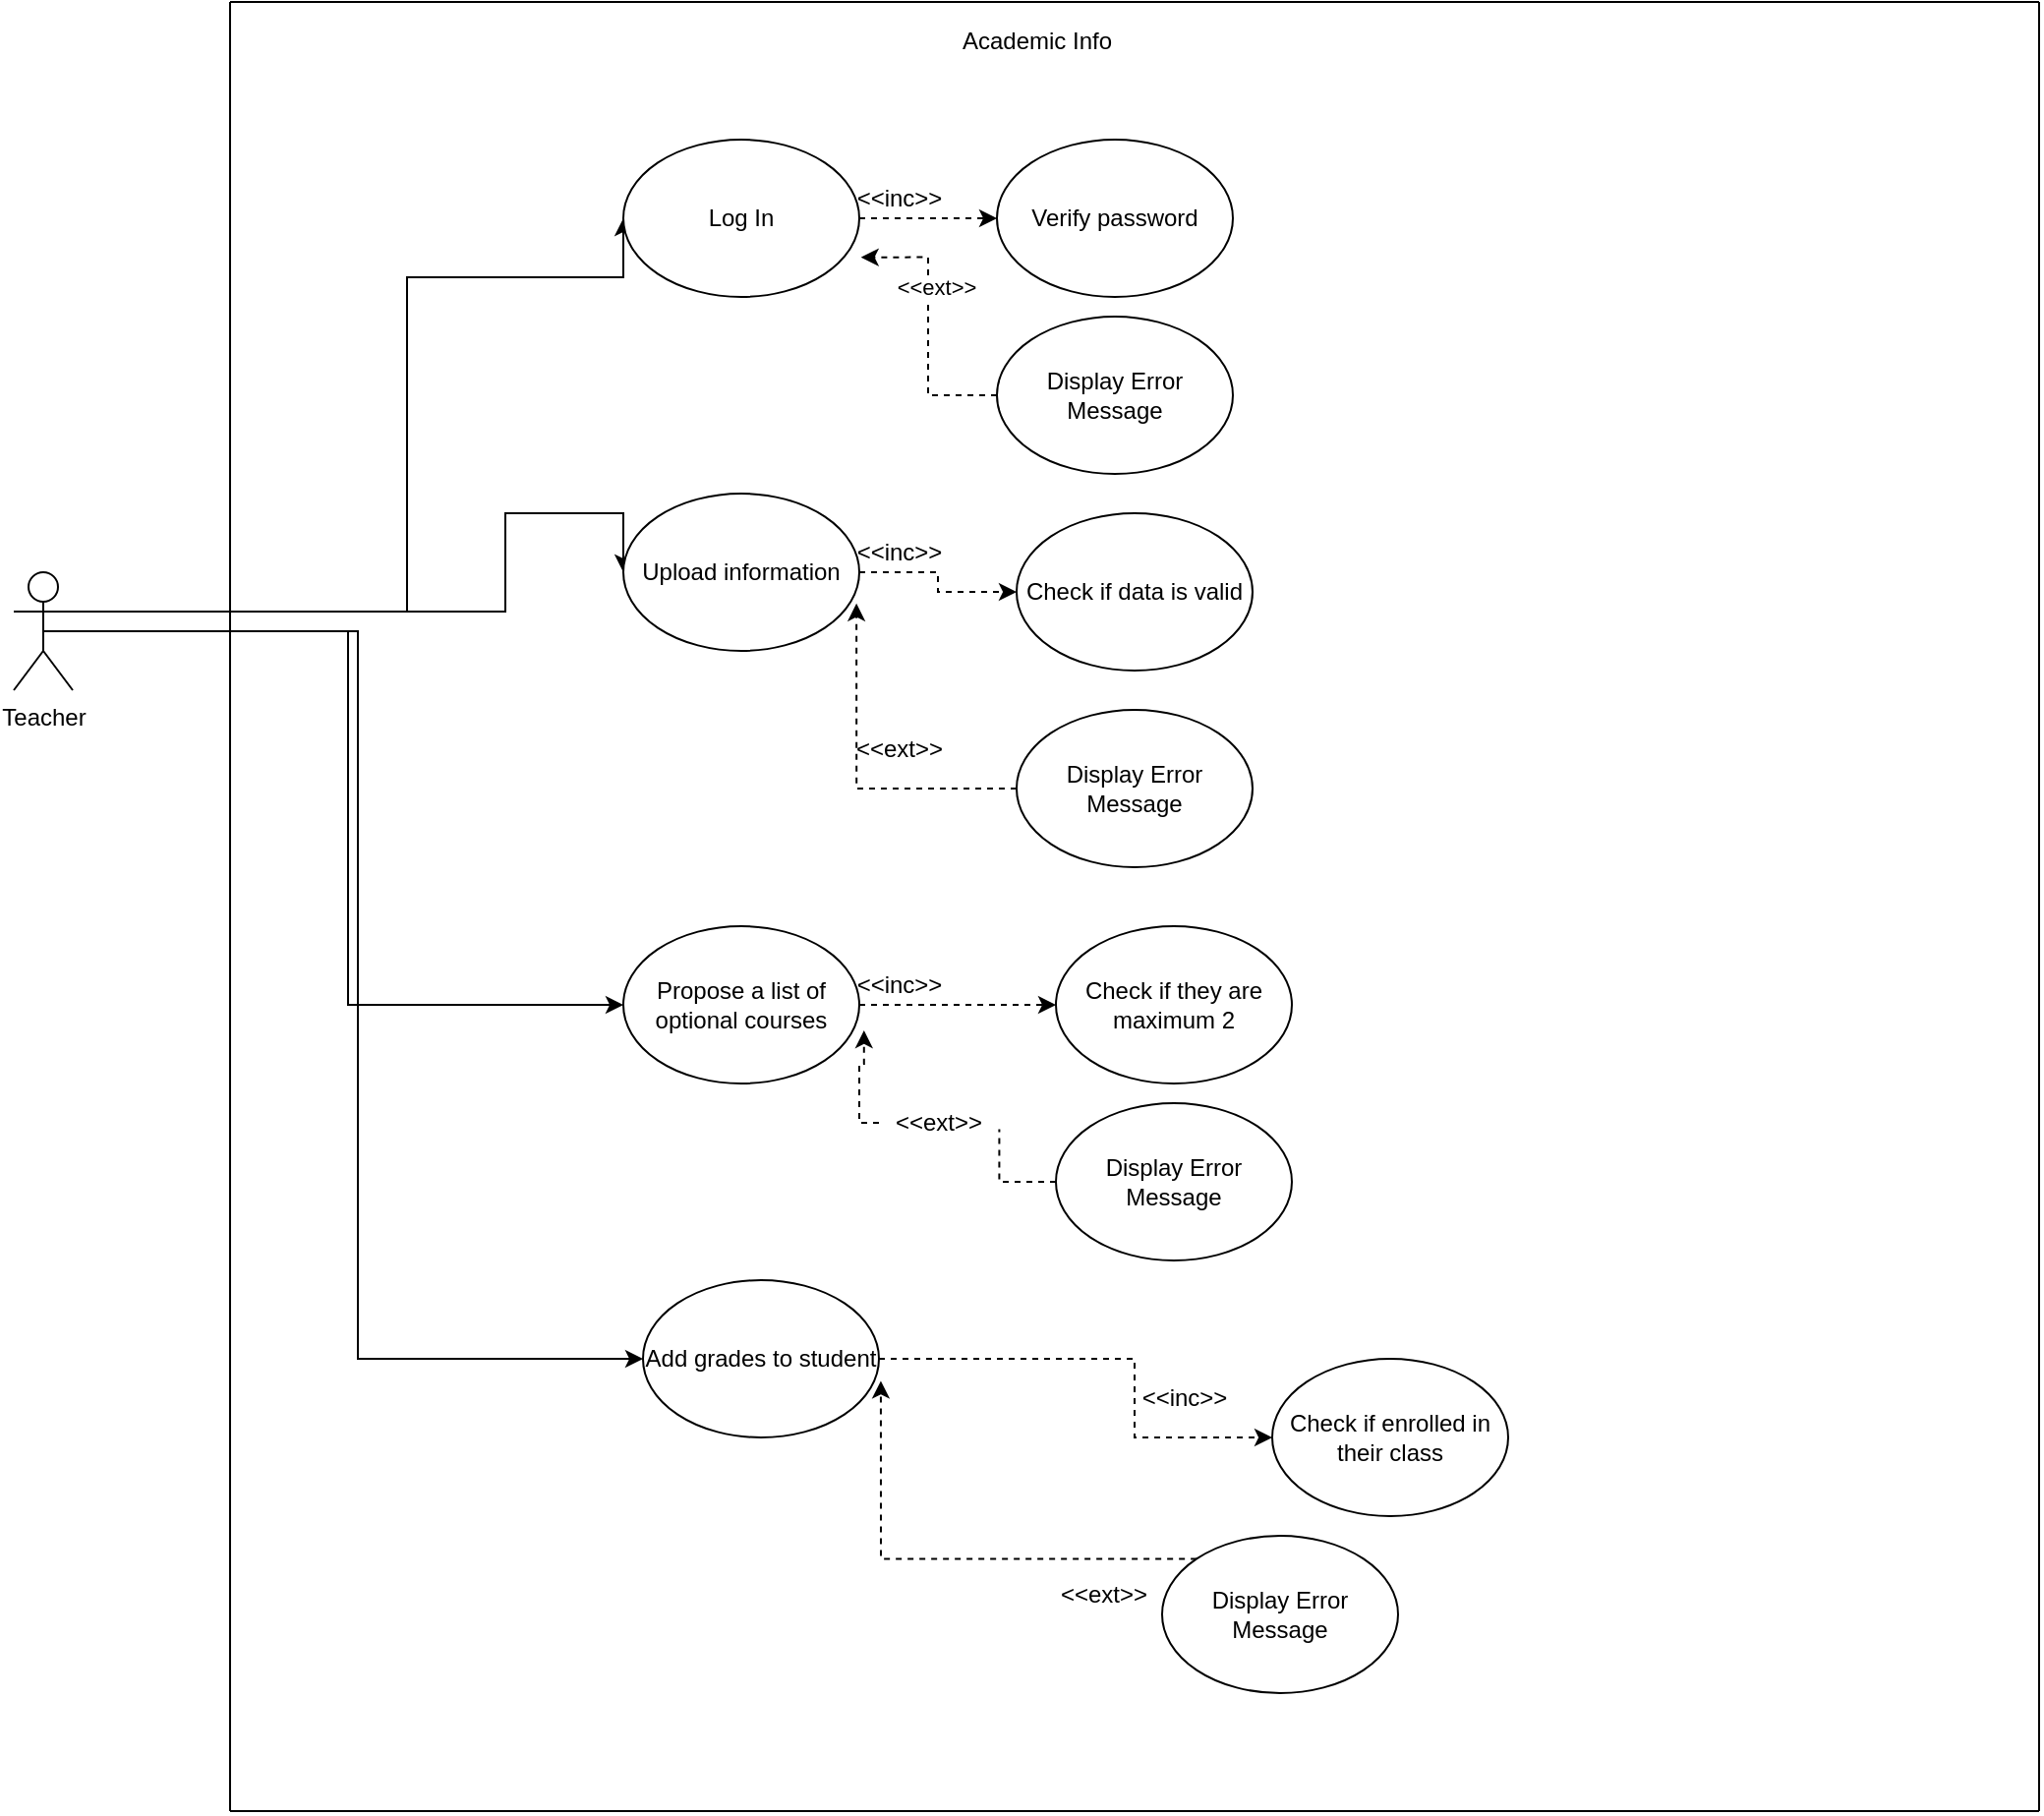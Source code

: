 <mxfile version="17.1.3" type="device"><diagram id="Ifw1mdcxxD01p3pMQ9GC" name="Page-1"><mxGraphModel dx="1920" dy="1778" grid="1" gridSize="10" guides="1" tooltips="1" connect="1" arrows="1" fold="1" page="1" pageScale="1" pageWidth="827" pageHeight="1169" math="0" shadow="0"><root><mxCell id="0"/><mxCell id="1" parent="0"/><mxCell id="pfWZykfjwaoLypPJ-LVU-12" style="edgeStyle=orthogonalEdgeStyle;rounded=0;orthogonalLoop=1;jettySize=auto;html=1;exitX=0.5;exitY=0.5;exitDx=0;exitDy=0;exitPerimeter=0;entryX=0;entryY=0.5;entryDx=0;entryDy=0;" parent="1" source="pfWZykfjwaoLypPJ-LVU-1" target="pfWZykfjwaoLypPJ-LVU-11" edge="1"><mxGeometry relative="1" as="geometry"><Array as="points"><mxPoint x="-30" y="-290"/><mxPoint x="-30" y="-460"/></Array></mxGeometry></mxCell><mxCell id="pfWZykfjwaoLypPJ-LVU-14" style="edgeStyle=orthogonalEdgeStyle;rounded=0;orthogonalLoop=1;jettySize=auto;html=1;exitX=0.5;exitY=0.5;exitDx=0;exitDy=0;exitPerimeter=0;entryX=0;entryY=0.5;entryDx=0;entryDy=0;" parent="1" source="pfWZykfjwaoLypPJ-LVU-1" target="pfWZykfjwaoLypPJ-LVU-13" edge="1"><mxGeometry relative="1" as="geometry"/></mxCell><mxCell id="pfWZykfjwaoLypPJ-LVU-16" style="edgeStyle=orthogonalEdgeStyle;rounded=0;orthogonalLoop=1;jettySize=auto;html=1;exitX=0.5;exitY=0.5;exitDx=0;exitDy=0;exitPerimeter=0;entryX=0;entryY=0.5;entryDx=0;entryDy=0;" parent="1" source="pfWZykfjwaoLypPJ-LVU-1" target="pfWZykfjwaoLypPJ-LVU-15" edge="1"><mxGeometry relative="1" as="geometry"><Array as="points"><mxPoint x="20" y="-290"/><mxPoint x="20" y="-340"/></Array></mxGeometry></mxCell><mxCell id="pfWZykfjwaoLypPJ-LVU-18" style="edgeStyle=orthogonalEdgeStyle;rounded=0;orthogonalLoop=1;jettySize=auto;html=1;exitX=0.5;exitY=0.5;exitDx=0;exitDy=0;exitPerimeter=0;entryX=0;entryY=0.5;entryDx=0;entryDy=0;" parent="1" source="pfWZykfjwaoLypPJ-LVU-1" target="pfWZykfjwaoLypPJ-LVU-17" edge="1"><mxGeometry relative="1" as="geometry"/></mxCell><mxCell id="pfWZykfjwaoLypPJ-LVU-1" value="Teacher" style="shape=umlActor;verticalLabelPosition=bottom;verticalAlign=top;html=1;outlineConnect=0;" parent="1" vertex="1"><mxGeometry x="-230" y="-310" width="30" height="60" as="geometry"/></mxCell><mxCell id="pfWZykfjwaoLypPJ-LVU-30" style="edgeStyle=orthogonalEdgeStyle;rounded=0;orthogonalLoop=1;jettySize=auto;html=1;exitX=1;exitY=0.5;exitDx=0;exitDy=0;entryX=0;entryY=0.5;entryDx=0;entryDy=0;dashed=1;" parent="1" source="pfWZykfjwaoLypPJ-LVU-11" target="pfWZykfjwaoLypPJ-LVU-29" edge="1"><mxGeometry relative="1" as="geometry"/></mxCell><mxCell id="pfWZykfjwaoLypPJ-LVU-11" value="Log In" style="ellipse;whiteSpace=wrap;html=1;" parent="1" vertex="1"><mxGeometry x="80" y="-530" width="120" height="80" as="geometry"/></mxCell><mxCell id="pfWZykfjwaoLypPJ-LVU-44" style="edgeStyle=orthogonalEdgeStyle;rounded=0;orthogonalLoop=1;jettySize=auto;html=1;exitX=1;exitY=0.5;exitDx=0;exitDy=0;entryX=0;entryY=0.5;entryDx=0;entryDy=0;dashed=1;" parent="1" source="pfWZykfjwaoLypPJ-LVU-13" target="pfWZykfjwaoLypPJ-LVU-42" edge="1"><mxGeometry relative="1" as="geometry"/></mxCell><mxCell id="pfWZykfjwaoLypPJ-LVU-13" value="Propose a list of optional courses" style="ellipse;whiteSpace=wrap;html=1;" parent="1" vertex="1"><mxGeometry x="80" y="-130" width="120" height="80" as="geometry"/></mxCell><mxCell id="pfWZykfjwaoLypPJ-LVU-37" style="edgeStyle=orthogonalEdgeStyle;rounded=0;orthogonalLoop=1;jettySize=auto;html=1;exitX=1;exitY=0.5;exitDx=0;exitDy=0;entryX=0;entryY=0.5;entryDx=0;entryDy=0;dashed=1;" parent="1" source="pfWZykfjwaoLypPJ-LVU-15" target="pfWZykfjwaoLypPJ-LVU-36" edge="1"><mxGeometry relative="1" as="geometry"/></mxCell><mxCell id="pfWZykfjwaoLypPJ-LVU-15" value="Upload information" style="ellipse;whiteSpace=wrap;html=1;" parent="1" vertex="1"><mxGeometry x="80" y="-350" width="120" height="80" as="geometry"/></mxCell><mxCell id="V_DAbcqPA9rKKdh40VSJ-1" style="edgeStyle=orthogonalEdgeStyle;rounded=0;orthogonalLoop=1;jettySize=auto;html=1;exitX=1;exitY=0.5;exitDx=0;exitDy=0;entryX=0;entryY=0.5;entryDx=0;entryDy=0;dashed=1;" parent="1" source="pfWZykfjwaoLypPJ-LVU-17" target="pfWZykfjwaoLypPJ-LVU-49" edge="1"><mxGeometry relative="1" as="geometry"><Array as="points"><mxPoint x="340" y="90"/><mxPoint x="340" y="130"/></Array></mxGeometry></mxCell><mxCell id="pfWZykfjwaoLypPJ-LVU-17" value="Add grades to student" style="ellipse;whiteSpace=wrap;html=1;" parent="1" vertex="1"><mxGeometry x="90" y="50" width="120" height="80" as="geometry"/></mxCell><mxCell id="pfWZykfjwaoLypPJ-LVU-29" value="Verify password" style="ellipse;whiteSpace=wrap;html=1;" parent="1" vertex="1"><mxGeometry x="270" y="-530" width="120" height="80" as="geometry"/></mxCell><mxCell id="pfWZykfjwaoLypPJ-LVU-34" style="edgeStyle=orthogonalEdgeStyle;rounded=0;orthogonalLoop=1;jettySize=auto;html=1;exitX=0;exitY=0.5;exitDx=0;exitDy=0;entryX=1.007;entryY=0.748;entryDx=0;entryDy=0;entryPerimeter=0;dashed=1;" parent="1" source="pfWZykfjwaoLypPJ-LVU-31" target="pfWZykfjwaoLypPJ-LVU-11" edge="1"><mxGeometry relative="1" as="geometry"/></mxCell><mxCell id="pfWZykfjwaoLypPJ-LVU-35" value="&amp;lt;&amp;lt;ext&amp;gt;&amp;gt;" style="edgeLabel;html=1;align=center;verticalAlign=middle;resizable=0;points=[];" parent="pfWZykfjwaoLypPJ-LVU-34" vertex="1" connectable="0"><mxGeometry x="0.28" y="-4" relative="1" as="geometry"><mxPoint y="-1" as="offset"/></mxGeometry></mxCell><mxCell id="pfWZykfjwaoLypPJ-LVU-31" value="Display Error Message" style="ellipse;whiteSpace=wrap;html=1;" parent="1" vertex="1"><mxGeometry x="270" y="-440" width="120" height="80" as="geometry"/></mxCell><mxCell id="pfWZykfjwaoLypPJ-LVU-32" value="&amp;lt;&amp;lt;inc&amp;gt;&amp;gt;" style="text;html=1;align=center;verticalAlign=middle;resizable=0;points=[];autosize=1;strokeColor=none;fillColor=none;" parent="1" vertex="1"><mxGeometry x="190" y="-510" width="60" height="20" as="geometry"/></mxCell><mxCell id="pfWZykfjwaoLypPJ-LVU-36" value="Check if data is valid" style="ellipse;whiteSpace=wrap;html=1;" parent="1" vertex="1"><mxGeometry x="280" y="-340" width="120" height="80" as="geometry"/></mxCell><mxCell id="pfWZykfjwaoLypPJ-LVU-38" value="&amp;lt;&amp;lt;inc&amp;gt;&amp;gt;" style="text;html=1;align=center;verticalAlign=middle;resizable=0;points=[];autosize=1;strokeColor=none;fillColor=none;" parent="1" vertex="1"><mxGeometry x="190" y="-330" width="60" height="20" as="geometry"/></mxCell><mxCell id="pfWZykfjwaoLypPJ-LVU-40" style="edgeStyle=orthogonalEdgeStyle;rounded=0;orthogonalLoop=1;jettySize=auto;html=1;exitX=0;exitY=0.5;exitDx=0;exitDy=0;entryX=0.988;entryY=0.698;entryDx=0;entryDy=0;entryPerimeter=0;dashed=1;" parent="1" source="pfWZykfjwaoLypPJ-LVU-39" target="pfWZykfjwaoLypPJ-LVU-15" edge="1"><mxGeometry relative="1" as="geometry"/></mxCell><mxCell id="pfWZykfjwaoLypPJ-LVU-39" value="Display Error Message" style="ellipse;whiteSpace=wrap;html=1;" parent="1" vertex="1"><mxGeometry x="280" y="-240" width="120" height="80" as="geometry"/></mxCell><mxCell id="pfWZykfjwaoLypPJ-LVU-41" value="&amp;lt;&amp;lt;ext&amp;gt;&amp;gt;" style="text;html=1;align=center;verticalAlign=middle;resizable=0;points=[];autosize=1;strokeColor=none;fillColor=none;" parent="1" vertex="1"><mxGeometry x="190" y="-230" width="60" height="20" as="geometry"/></mxCell><mxCell id="pfWZykfjwaoLypPJ-LVU-42" value="Check if they are maximum 2" style="ellipse;whiteSpace=wrap;html=1;" parent="1" vertex="1"><mxGeometry x="300" y="-130" width="120" height="80" as="geometry"/></mxCell><mxCell id="pfWZykfjwaoLypPJ-LVU-46" style="edgeStyle=orthogonalEdgeStyle;rounded=0;orthogonalLoop=1;jettySize=auto;html=1;exitX=0;exitY=0.5;exitDx=0;exitDy=0;entryX=1.02;entryY=0.662;entryDx=0;entryDy=0;entryPerimeter=0;dashed=1;startArrow=none;" parent="1" source="pfWZykfjwaoLypPJ-LVU-47" target="pfWZykfjwaoLypPJ-LVU-13" edge="1"><mxGeometry relative="1" as="geometry"><Array as="points"><mxPoint x="200" y="-30"/><mxPoint x="200" y="-60"/><mxPoint x="202" y="-60"/></Array></mxGeometry></mxCell><mxCell id="pfWZykfjwaoLypPJ-LVU-43" value="Display Error Message" style="ellipse;whiteSpace=wrap;html=1;" parent="1" vertex="1"><mxGeometry x="300" y="-40" width="120" height="80" as="geometry"/></mxCell><mxCell id="pfWZykfjwaoLypPJ-LVU-45" value="&amp;lt;&amp;lt;inc&amp;gt;&amp;gt;" style="text;html=1;align=center;verticalAlign=middle;resizable=0;points=[];autosize=1;strokeColor=none;fillColor=none;" parent="1" vertex="1"><mxGeometry x="190" y="-110" width="60" height="20" as="geometry"/></mxCell><mxCell id="pfWZykfjwaoLypPJ-LVU-47" value="&amp;lt;&amp;lt;ext&amp;gt;&amp;gt;" style="text;html=1;align=center;verticalAlign=middle;resizable=0;points=[];autosize=1;strokeColor=none;fillColor=none;" parent="1" vertex="1"><mxGeometry x="210" y="-40" width="60" height="20" as="geometry"/></mxCell><mxCell id="pfWZykfjwaoLypPJ-LVU-48" value="" style="edgeStyle=orthogonalEdgeStyle;rounded=0;orthogonalLoop=1;jettySize=auto;html=1;exitX=0;exitY=0.5;exitDx=0;exitDy=0;entryX=1.02;entryY=0.662;entryDx=0;entryDy=0;entryPerimeter=0;dashed=1;endArrow=none;" parent="1" source="pfWZykfjwaoLypPJ-LVU-43" target="pfWZykfjwaoLypPJ-LVU-47" edge="1"><mxGeometry relative="1" as="geometry"><mxPoint x="300.0" as="sourcePoint"/><mxPoint x="202.4" y="-77.04" as="targetPoint"/></mxGeometry></mxCell><mxCell id="pfWZykfjwaoLypPJ-LVU-49" value="Check if enrolled in their class" style="ellipse;whiteSpace=wrap;html=1;" parent="1" vertex="1"><mxGeometry x="410" y="90" width="120" height="80" as="geometry"/></mxCell><mxCell id="V_DAbcqPA9rKKdh40VSJ-11" style="edgeStyle=orthogonalEdgeStyle;rounded=0;orthogonalLoop=1;jettySize=auto;html=1;exitX=0;exitY=0;exitDx=0;exitDy=0;entryX=1.008;entryY=0.64;entryDx=0;entryDy=0;entryPerimeter=0;dashed=1;" parent="1" source="pfWZykfjwaoLypPJ-LVU-50" target="pfWZykfjwaoLypPJ-LVU-17" edge="1"><mxGeometry relative="1" as="geometry"><Array as="points"><mxPoint x="211" y="192"/></Array></mxGeometry></mxCell><mxCell id="pfWZykfjwaoLypPJ-LVU-50" value="Display Error Message" style="ellipse;whiteSpace=wrap;html=1;" parent="1" vertex="1"><mxGeometry x="354" y="180" width="120" height="80" as="geometry"/></mxCell><mxCell id="V_DAbcqPA9rKKdh40VSJ-7" value="&amp;lt;&amp;lt;inc&amp;gt;&amp;gt;" style="text;html=1;align=center;verticalAlign=middle;resizable=0;points=[];autosize=1;strokeColor=none;fillColor=none;" parent="1" vertex="1"><mxGeometry x="335" y="100" width="60" height="20" as="geometry"/></mxCell><mxCell id="V_DAbcqPA9rKKdh40VSJ-15" value="&amp;lt;&amp;lt;ext&amp;gt;&amp;gt;" style="text;html=1;align=center;verticalAlign=middle;resizable=0;points=[];autosize=1;strokeColor=none;fillColor=none;" parent="1" vertex="1"><mxGeometry x="294" y="200" width="60" height="20" as="geometry"/></mxCell><mxCell id="V_DAbcqPA9rKKdh40VSJ-22" value="" style="endArrow=none;html=1;rounded=0;" parent="1" edge="1"><mxGeometry width="50" height="50" relative="1" as="geometry"><mxPoint x="-120" y="-600" as="sourcePoint"/><mxPoint x="800" y="-600" as="targetPoint"/></mxGeometry></mxCell><mxCell id="V_DAbcqPA9rKKdh40VSJ-23" value="" style="endArrow=none;html=1;rounded=0;" parent="1" edge="1"><mxGeometry width="50" height="50" relative="1" as="geometry"><mxPoint x="-120" y="320" as="sourcePoint"/><mxPoint x="-120" y="-600" as="targetPoint"/></mxGeometry></mxCell><mxCell id="V_DAbcqPA9rKKdh40VSJ-24" value="" style="endArrow=none;html=1;rounded=0;" parent="1" edge="1"><mxGeometry width="50" height="50" relative="1" as="geometry"><mxPoint x="-120" y="320" as="sourcePoint"/><mxPoint x="800" y="320" as="targetPoint"/></mxGeometry></mxCell><mxCell id="V_DAbcqPA9rKKdh40VSJ-25" value="" style="endArrow=none;html=1;rounded=0;" parent="1" edge="1"><mxGeometry width="50" height="50" relative="1" as="geometry"><mxPoint x="800" y="320" as="sourcePoint"/><mxPoint x="800" y="-600" as="targetPoint"/></mxGeometry></mxCell><mxCell id="V_DAbcqPA9rKKdh40VSJ-26" value="Academic Info&lt;br&gt;" style="text;html=1;align=center;verticalAlign=middle;resizable=0;points=[];autosize=1;strokeColor=none;fillColor=none;" parent="1" vertex="1"><mxGeometry x="245" y="-590" width="90" height="20" as="geometry"/></mxCell></root></mxGraphModel></diagram></mxfile>